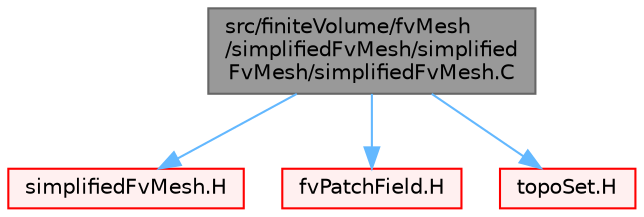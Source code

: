 digraph "src/finiteVolume/fvMesh/simplifiedFvMesh/simplifiedFvMesh/simplifiedFvMesh.C"
{
 // LATEX_PDF_SIZE
  bgcolor="transparent";
  edge [fontname=Helvetica,fontsize=10,labelfontname=Helvetica,labelfontsize=10];
  node [fontname=Helvetica,fontsize=10,shape=box,height=0.2,width=0.4];
  Node1 [id="Node000001",label="src/finiteVolume/fvMesh\l/simplifiedFvMesh/simplified\lFvMesh/simplifiedFvMesh.C",height=0.2,width=0.4,color="gray40", fillcolor="grey60", style="filled", fontcolor="black",tooltip=" "];
  Node1 -> Node2 [id="edge1_Node000001_Node000002",color="steelblue1",style="solid",tooltip=" "];
  Node2 [id="Node000002",label="simplifiedFvMesh.H",height=0.2,width=0.4,color="red", fillcolor="#FFF0F0", style="filled",URL="$simplifiedFvMesh_8H.html",tooltip=" "];
  Node1 -> Node369 [id="edge2_Node000001_Node000369",color="steelblue1",style="solid",tooltip=" "];
  Node369 [id="Node000369",label="fvPatchField.H",height=0.2,width=0.4,color="red", fillcolor="#FFF0F0", style="filled",URL="$fvPatchField_8H.html",tooltip=" "];
  Node1 -> Node371 [id="edge3_Node000001_Node000371",color="steelblue1",style="solid",tooltip=" "];
  Node371 [id="Node000371",label="topoSet.H",height=0.2,width=0.4,color="red", fillcolor="#FFF0F0", style="filled",URL="$topoSet_8H.html",tooltip=" "];
}
